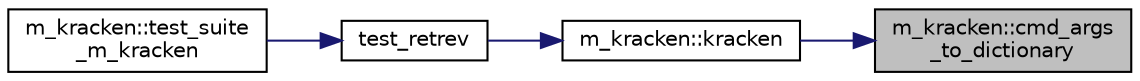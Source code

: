digraph "m_kracken::cmd_args_to_dictionary"
{
 // LATEX_PDF_SIZE
  edge [fontname="Helvetica",fontsize="10",labelfontname="Helvetica",labelfontsize="10"];
  node [fontname="Helvetica",fontsize="10",shape=record];
  rankdir="RL";
  Node1 [label="m_kracken::cmd_args\l_to_dictionary",height=0.2,width=0.4,color="black", fillcolor="grey75", style="filled", fontcolor="black",tooltip=" "];
  Node1 -> Node2 [dir="back",color="midnightblue",fontsize="10",style="solid"];
  Node2 [label="m_kracken::kracken",height=0.2,width=0.4,color="black", fillcolor="white", style="filled",URL="$namespacem__kracken.html#aeac4c029c0649fc5cebc0545881ac759",tooltip=" "];
  Node2 -> Node3 [dir="back",color="midnightblue",fontsize="10",style="solid"];
  Node3 [label="test_retrev",height=0.2,width=0.4,color="black", fillcolor="white", style="filled",URL="$M__kracken_8f90.html#a12fa31d512643b8fe4ece79378d4b0dc",tooltip=" "];
  Node3 -> Node4 [dir="back",color="midnightblue",fontsize="10",style="solid"];
  Node4 [label="m_kracken::test_suite\l_m_kracken",height=0.2,width=0.4,color="black", fillcolor="white", style="filled",URL="$namespacem__kracken.html#a59f94cea5ef39553cb4765959f981e00",tooltip=" "];
}
